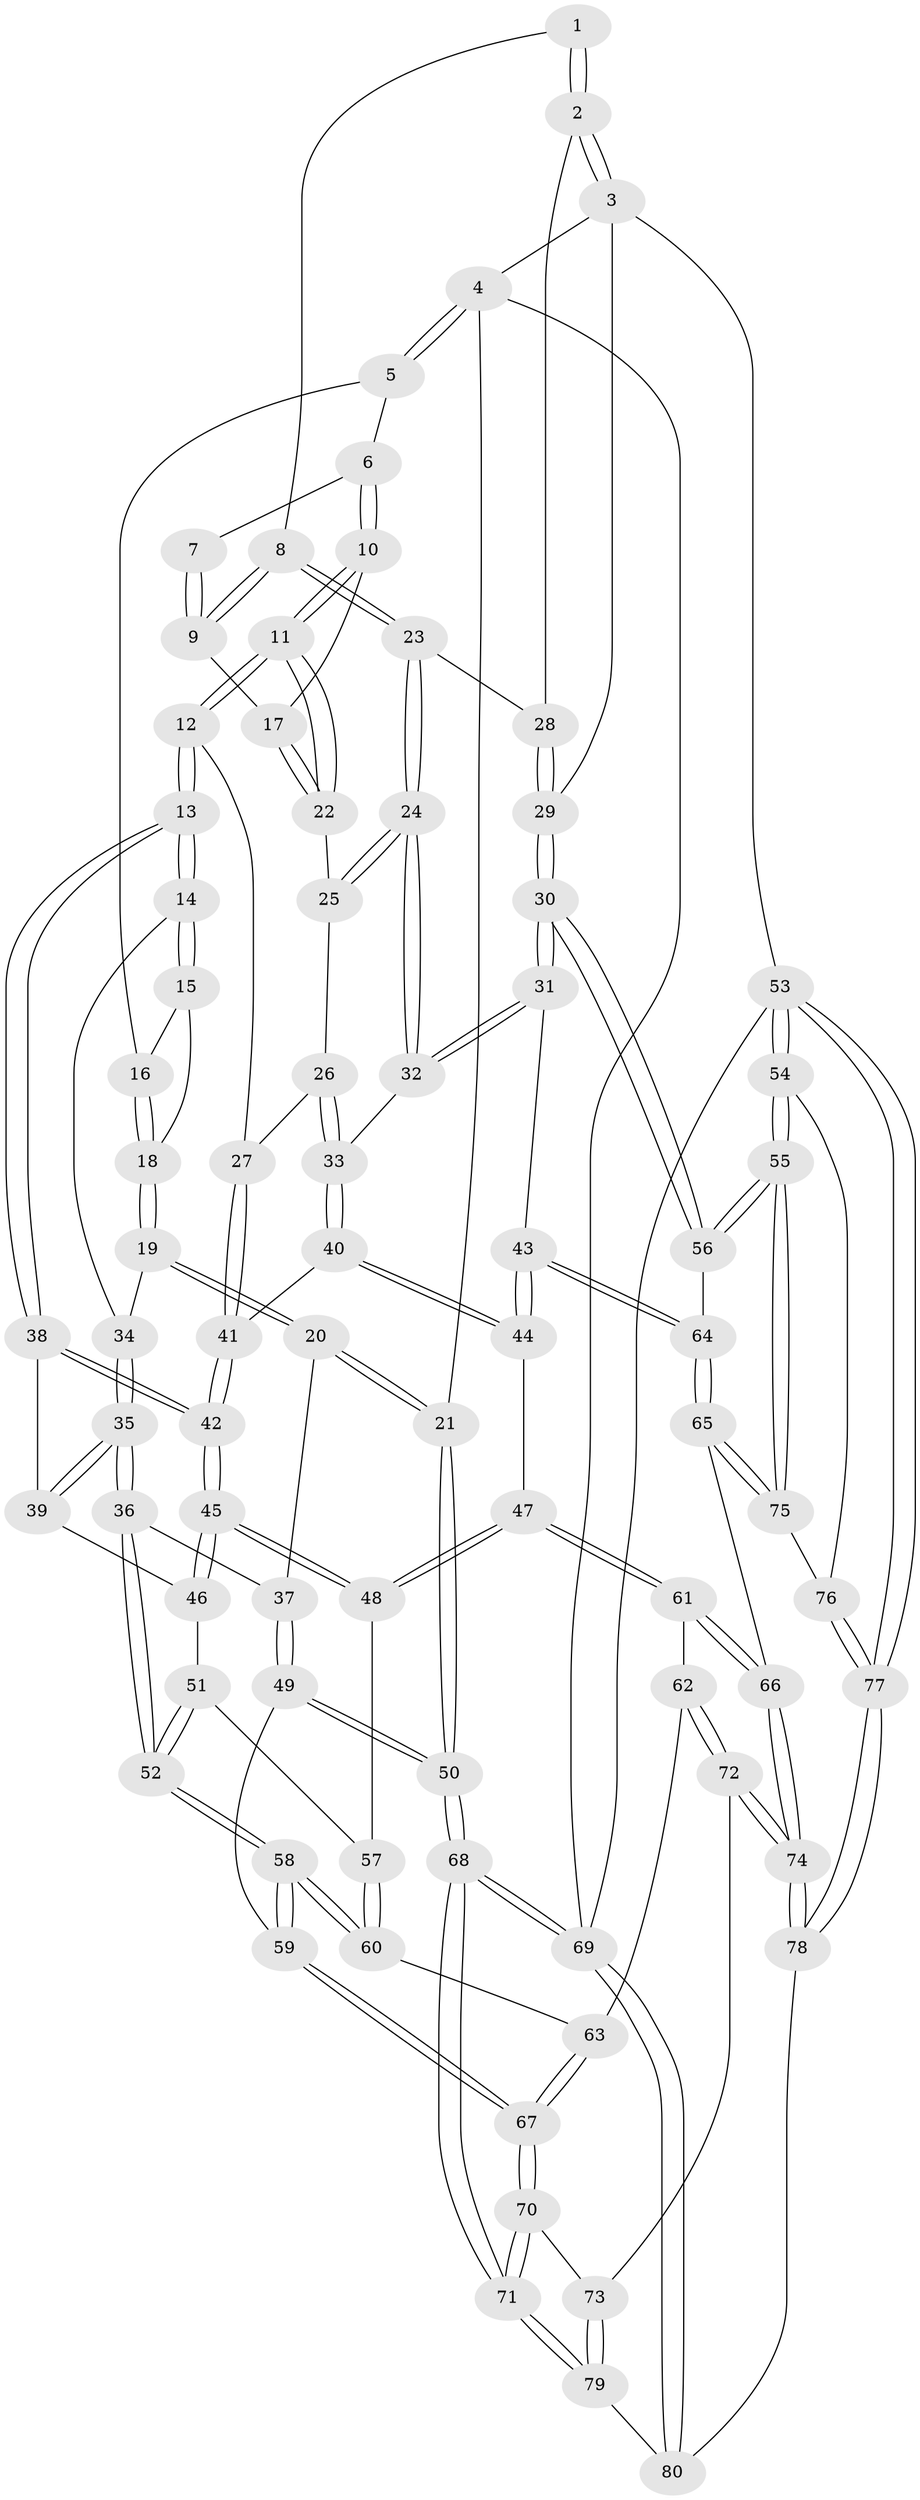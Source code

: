 // Generated by graph-tools (version 1.1) at 2025/16/03/09/25 04:16:57]
// undirected, 80 vertices, 197 edges
graph export_dot {
graph [start="1"]
  node [color=gray90,style=filled];
  1 [pos="+0.9887861028684098+0"];
  2 [pos="+1+0"];
  3 [pos="+1+0"];
  4 [pos="+0+0"];
  5 [pos="+0.17488027603682915+0"];
  6 [pos="+0.5402833044356211+0"];
  7 [pos="+0.7871906127222815+0"];
  8 [pos="+0.8379184018982052+0.15862399066109353"];
  9 [pos="+0.7698810136482745+0.1047166256112964"];
  10 [pos="+0.5376190936790282+0"];
  11 [pos="+0.4573087746791446+0.21067564905718392"];
  12 [pos="+0.45157740761246085+0.2201109180528475"];
  13 [pos="+0.4355983999903111+0.2256397785188077"];
  14 [pos="+0.40874671969087795+0.20908752722138038"];
  15 [pos="+0.3136262126343419+0.13024133695459608"];
  16 [pos="+0.19863755604249575+0"];
  17 [pos="+0.6974828747314771+0.12036879054098283"];
  18 [pos="+0.0891089005844918+0.20587480060397553"];
  19 [pos="+0.08145997111688447+0.21571334275185516"];
  20 [pos="+0+0.2265936828176874"];
  21 [pos="+0+0.18950037605436162"];
  22 [pos="+0.680516863125317+0.14189033726897277"];
  23 [pos="+0.8510039795203563+0.17407567280456088"];
  24 [pos="+0.8497834258780131+0.19557973965513667"];
  25 [pos="+0.6945570311297732+0.20707948010285515"];
  26 [pos="+0.6890009536361764+0.25005196654990886"];
  27 [pos="+0.4738034580271934+0.236291759307518"];
  28 [pos="+0.9082166965143399+0.1421778747653767"];
  29 [pos="+1+0.2719796006717535"];
  30 [pos="+1+0.4411702483813547"];
  31 [pos="+0.9460433194140367+0.3798770711089603"];
  32 [pos="+0.8562315772819087+0.30206037236827493"];
  33 [pos="+0.748298018679636+0.32309995124178215"];
  34 [pos="+0.11122358054149947+0.24066882364986328"];
  35 [pos="+0.25051670143857274+0.4152269888915595"];
  36 [pos="+0.23180233032432399+0.4607810201735029"];
  37 [pos="+0.07099529046081003+0.4348171357633971"];
  38 [pos="+0.4065751624170539+0.2727548936157185"];
  39 [pos="+0.3518668055219986+0.3463088984856181"];
  40 [pos="+0.6726621368722708+0.3924052123585735"];
  41 [pos="+0.5846417558075518+0.363033600407751"];
  42 [pos="+0.5221132291994293+0.48530677485268664"];
  43 [pos="+0.7612861514866456+0.5436374700118795"];
  44 [pos="+0.6894291945317046+0.4793011760614687"];
  45 [pos="+0.514236484540017+0.5145080469771665"];
  46 [pos="+0.4419633767297607+0.4677555273057949"];
  47 [pos="+0.5416296465689822+0.554686549018767"];
  48 [pos="+0.5221994612863972+0.5403909153408457"];
  49 [pos="+0+0.528259126793243"];
  50 [pos="+0+0.5394034756696306"];
  51 [pos="+0.3705704644815361+0.5399051032131584"];
  52 [pos="+0.23379733211264234+0.4930011684572883"];
  53 [pos="+1+1"];
  54 [pos="+1+0.766770571959256"];
  55 [pos="+1+0.755473089330443"];
  56 [pos="+1+0.5402746608579333"];
  57 [pos="+0.42347563068711663+0.5793529856293018"];
  58 [pos="+0.20348685443312958+0.5927794611694334"];
  59 [pos="+0.19433401244989812+0.619123582870437"];
  60 [pos="+0.41540974316425666+0.6059139220001373"];
  61 [pos="+0.5606576878880707+0.6124145746214738"];
  62 [pos="+0.4786509632141428+0.7147165782187052"];
  63 [pos="+0.40847495794869954+0.6428424214596551"];
  64 [pos="+0.7713955464848785+0.6358778810729738"];
  65 [pos="+0.7402581076910358+0.7155621350108097"];
  66 [pos="+0.7365536556835917+0.7158900077833071"];
  67 [pos="+0.2036822771791343+0.7186073456163506"];
  68 [pos="+0+1"];
  69 [pos="+0+1"];
  70 [pos="+0.20149522236950446+0.7314604833482942"];
  71 [pos="+0+1"];
  72 [pos="+0.4743183549034775+0.834356188362473"];
  73 [pos="+0.41015040061366004+0.8444787005104444"];
  74 [pos="+0.519648952159146+0.8549769531441572"];
  75 [pos="+0.7811192753843967+0.7630712730182299"];
  76 [pos="+0.8003754479601766+0.9402879922893752"];
  77 [pos="+0.7418139770569111+1"];
  78 [pos="+0.6636319232553052+1"];
  79 [pos="+0.3667276634012238+0.9325525716546587"];
  80 [pos="+0.388519426455668+1"];
  1 -- 2;
  1 -- 2;
  1 -- 8;
  2 -- 3;
  2 -- 3;
  2 -- 28;
  3 -- 4;
  3 -- 29;
  3 -- 53;
  4 -- 5;
  4 -- 5;
  4 -- 21;
  4 -- 69;
  5 -- 6;
  5 -- 16;
  6 -- 7;
  6 -- 10;
  6 -- 10;
  7 -- 9;
  7 -- 9;
  8 -- 9;
  8 -- 9;
  8 -- 23;
  8 -- 23;
  9 -- 17;
  10 -- 11;
  10 -- 11;
  10 -- 17;
  11 -- 12;
  11 -- 12;
  11 -- 22;
  11 -- 22;
  12 -- 13;
  12 -- 13;
  12 -- 27;
  13 -- 14;
  13 -- 14;
  13 -- 38;
  13 -- 38;
  14 -- 15;
  14 -- 15;
  14 -- 34;
  15 -- 16;
  15 -- 18;
  16 -- 18;
  16 -- 18;
  17 -- 22;
  17 -- 22;
  18 -- 19;
  18 -- 19;
  19 -- 20;
  19 -- 20;
  19 -- 34;
  20 -- 21;
  20 -- 21;
  20 -- 37;
  21 -- 50;
  21 -- 50;
  22 -- 25;
  23 -- 24;
  23 -- 24;
  23 -- 28;
  24 -- 25;
  24 -- 25;
  24 -- 32;
  24 -- 32;
  25 -- 26;
  26 -- 27;
  26 -- 33;
  26 -- 33;
  27 -- 41;
  27 -- 41;
  28 -- 29;
  28 -- 29;
  29 -- 30;
  29 -- 30;
  30 -- 31;
  30 -- 31;
  30 -- 56;
  30 -- 56;
  31 -- 32;
  31 -- 32;
  31 -- 43;
  32 -- 33;
  33 -- 40;
  33 -- 40;
  34 -- 35;
  34 -- 35;
  35 -- 36;
  35 -- 36;
  35 -- 39;
  35 -- 39;
  36 -- 37;
  36 -- 52;
  36 -- 52;
  37 -- 49;
  37 -- 49;
  38 -- 39;
  38 -- 42;
  38 -- 42;
  39 -- 46;
  40 -- 41;
  40 -- 44;
  40 -- 44;
  41 -- 42;
  41 -- 42;
  42 -- 45;
  42 -- 45;
  43 -- 44;
  43 -- 44;
  43 -- 64;
  43 -- 64;
  44 -- 47;
  45 -- 46;
  45 -- 46;
  45 -- 48;
  45 -- 48;
  46 -- 51;
  47 -- 48;
  47 -- 48;
  47 -- 61;
  47 -- 61;
  48 -- 57;
  49 -- 50;
  49 -- 50;
  49 -- 59;
  50 -- 68;
  50 -- 68;
  51 -- 52;
  51 -- 52;
  51 -- 57;
  52 -- 58;
  52 -- 58;
  53 -- 54;
  53 -- 54;
  53 -- 77;
  53 -- 77;
  53 -- 69;
  54 -- 55;
  54 -- 55;
  54 -- 76;
  55 -- 56;
  55 -- 56;
  55 -- 75;
  55 -- 75;
  56 -- 64;
  57 -- 60;
  57 -- 60;
  58 -- 59;
  58 -- 59;
  58 -- 60;
  58 -- 60;
  59 -- 67;
  59 -- 67;
  60 -- 63;
  61 -- 62;
  61 -- 66;
  61 -- 66;
  62 -- 63;
  62 -- 72;
  62 -- 72;
  63 -- 67;
  63 -- 67;
  64 -- 65;
  64 -- 65;
  65 -- 66;
  65 -- 75;
  65 -- 75;
  66 -- 74;
  66 -- 74;
  67 -- 70;
  67 -- 70;
  68 -- 69;
  68 -- 69;
  68 -- 71;
  68 -- 71;
  69 -- 80;
  69 -- 80;
  70 -- 71;
  70 -- 71;
  70 -- 73;
  71 -- 79;
  71 -- 79;
  72 -- 73;
  72 -- 74;
  72 -- 74;
  73 -- 79;
  73 -- 79;
  74 -- 78;
  74 -- 78;
  75 -- 76;
  76 -- 77;
  76 -- 77;
  77 -- 78;
  77 -- 78;
  78 -- 80;
  79 -- 80;
}
